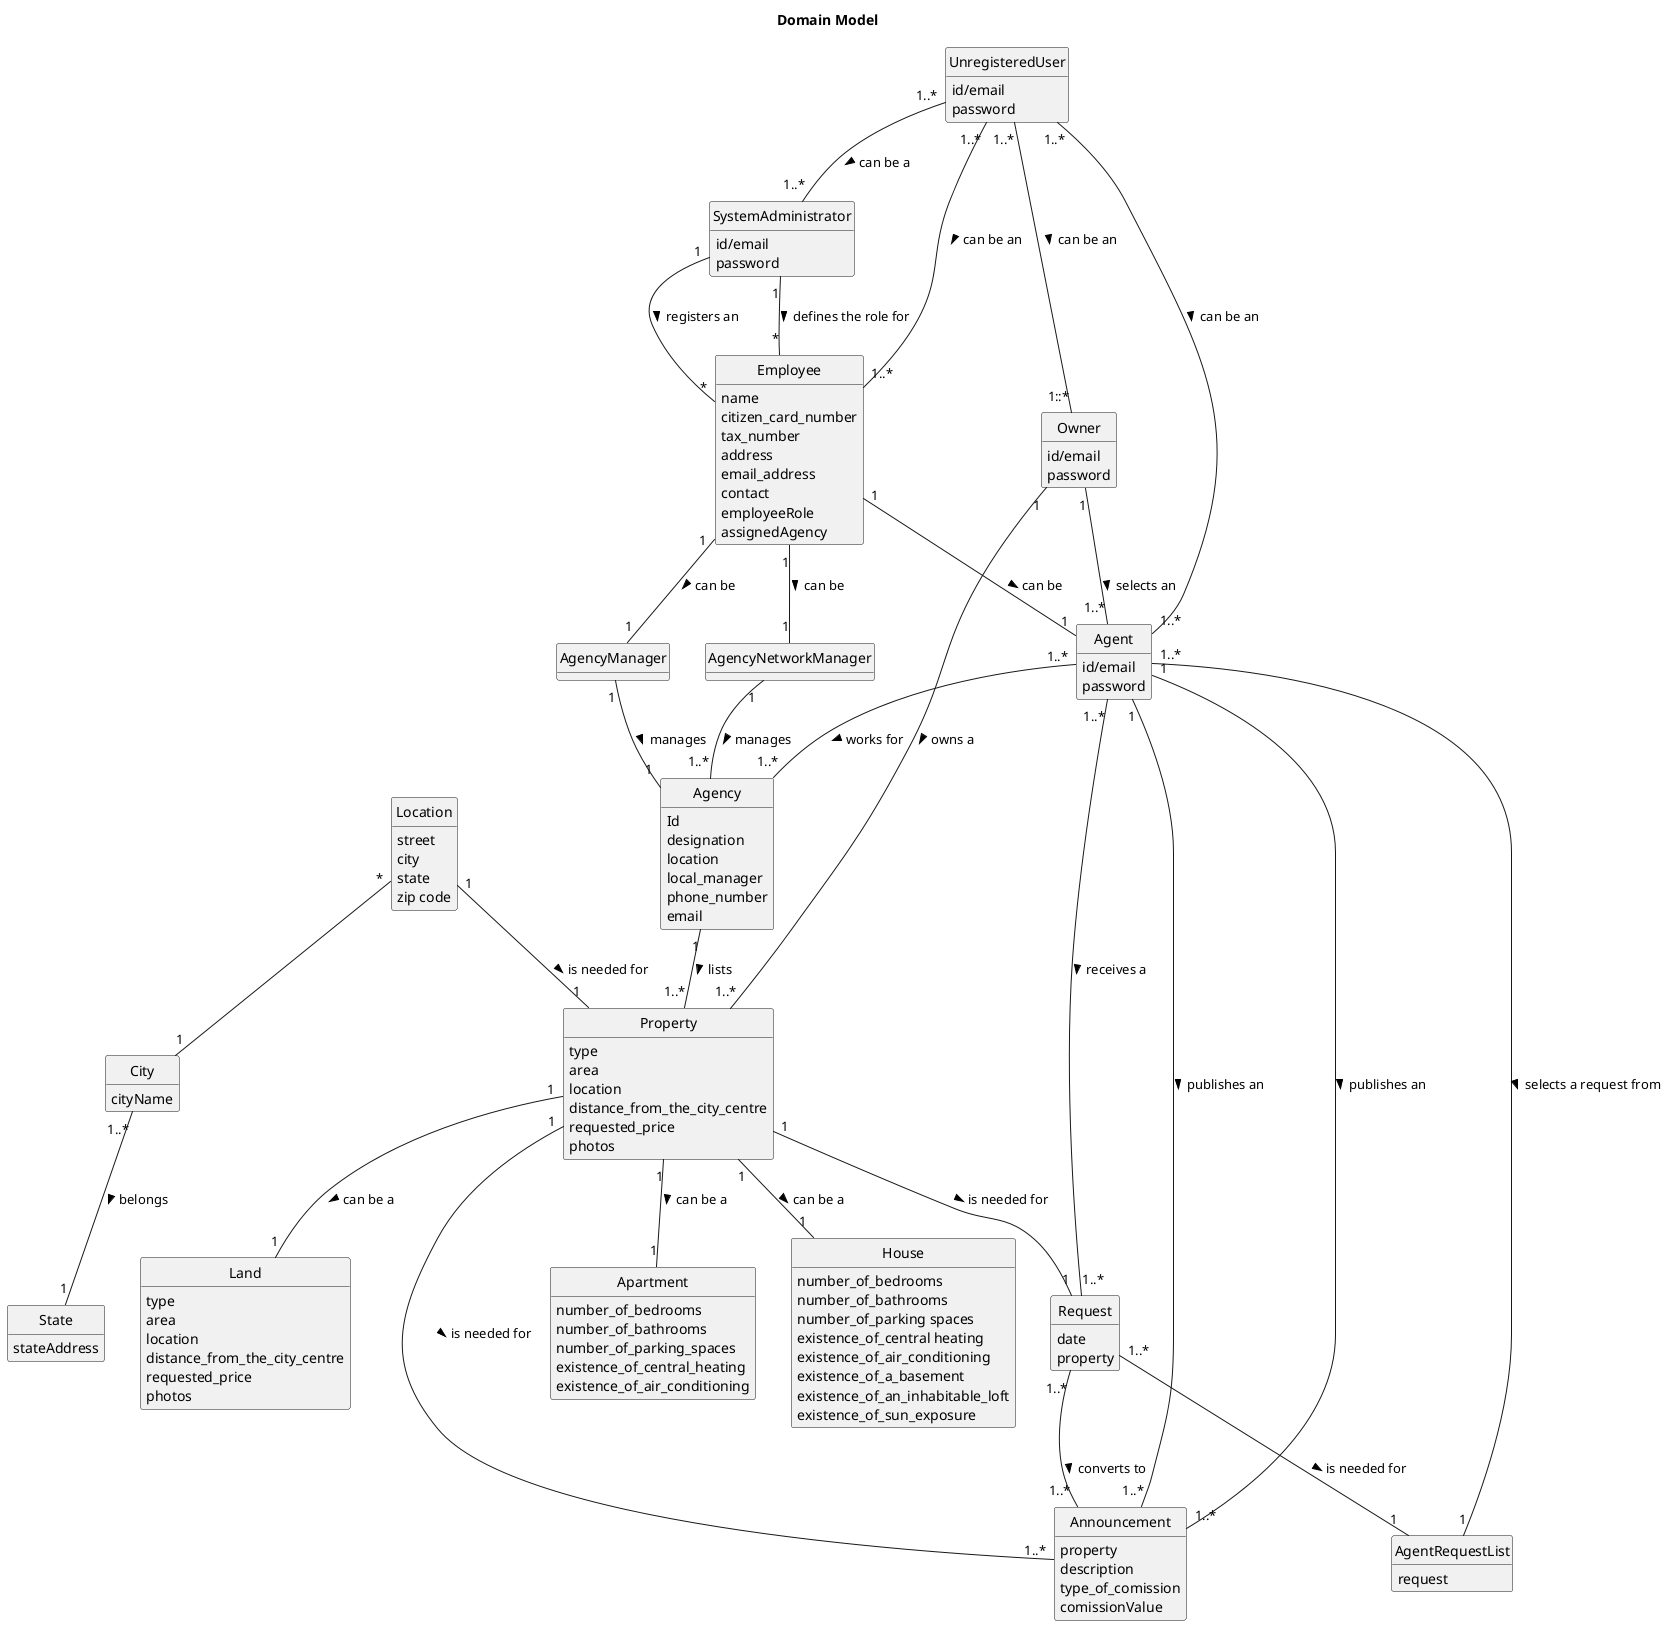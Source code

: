 @startuml
skinparam monochrome true
skinparam packageStyle rectangle
skinparam shadowing false
'skinparam linetype ortho
'left to right direction
skinparam classAttributeIconSize 0
hide circle
hide methods

title Domain Model


class Employee{
name
citizen_card_number
tax_number
address
email_address
contact
employeeRole
assignedAgency
}
class Agent{
id/email
password
}

class SystemAdministrator{
id/email
password
}

class Land{
type
area
location
distance_from_the_city_centre
requested_price
photos

}


class Agency{
Id
designation
location
local_manager
phone_number
email
}

class UnregisteredUser{
id/email
password
}


class Property {
    type
    area
    location
    distance_from_the_city_centre
    requested_price
    photos
    }

class Announcement {
       property
         description
            type_of_comission
           comissionValue
      }

class Apartment{
    number_of_bedrooms
    number_of_bathrooms
    number_of_parking_spaces
    existence_of_central_heating
    existence_of_air_conditioning
}

class House{
    number_of_bedrooms
    number_of_bathrooms
    number_of_parking spaces
    existence_of_central heating
    existence_of_air_conditioning
    existence_of_a_basement
    existence_of_an_inhabitable_loft
    existence_of_sun_exposure
}


class  AgentRequestList{
request

}
class Request{
date
property
}


class Location{
street
city
state
zip code
}

class Owner{
id/email
password
}

class City{
cityName
}

class State{
stateAddress
}



Agent "1..*" -- "1..*" Request : receives a  >
Agent "1..*" -- "1" AgentRequestList: selects a request from >
Property "1"-- "1..*"Announcement: is needed for  >
Property "1"-- "1"Request: is needed for  >
Request "1..*"-- "1"AgentRequestList: is needed for  >
Request "1..*"-- "1..*"Announcement: converts to  >
Location "1"--"1" Property : is needed for >

Agent "1" -- "1..*" Announcement : publishes an >

Agent "1" -- "1..*" Announcement : publishes an >
Agent "1..*" -- "1..*" Agency : works for >
SystemAdministrator "1" -- "*" Employee : registers an >

SystemAdministrator "1" -- "*" Employee : defines the role for >
Owner "1" -- "1..*" Property : owns a >
Property "1" -- "1" House :  can be a >
Property "1" -- "1" Apartment :  can be a >
Property "1" -- "1" Land :  can be a >
UnregisteredUser "1..*" -- "1..*" Agent :  can be an >
UnregisteredUser "1..*" -- "1::*" Owner :  can be an >
UnregisteredUser "1..*" -- "1..*" Employee :  can be an >
UnregisteredUser "1..*" -- "1..*" SystemAdministrator :  can be a >




Owner "1" -- "1..*" Agent : selects an  >

AgencyManager "1" -- "1" Agency : manages >
AgencyNetworkManager "1" -- "1..*" Agency : manages >

Employee "1" -- "1" AgencyManager : can be >
Employee "1" -- "1" AgencyNetworkManager : can be >
Employee "1" -- "1" Agent : can be >

City "1..*" -- "1" State : belongs >
Location "*" -- "1" City

Agency "1" -- "1..*" Property : lists >

@enduml